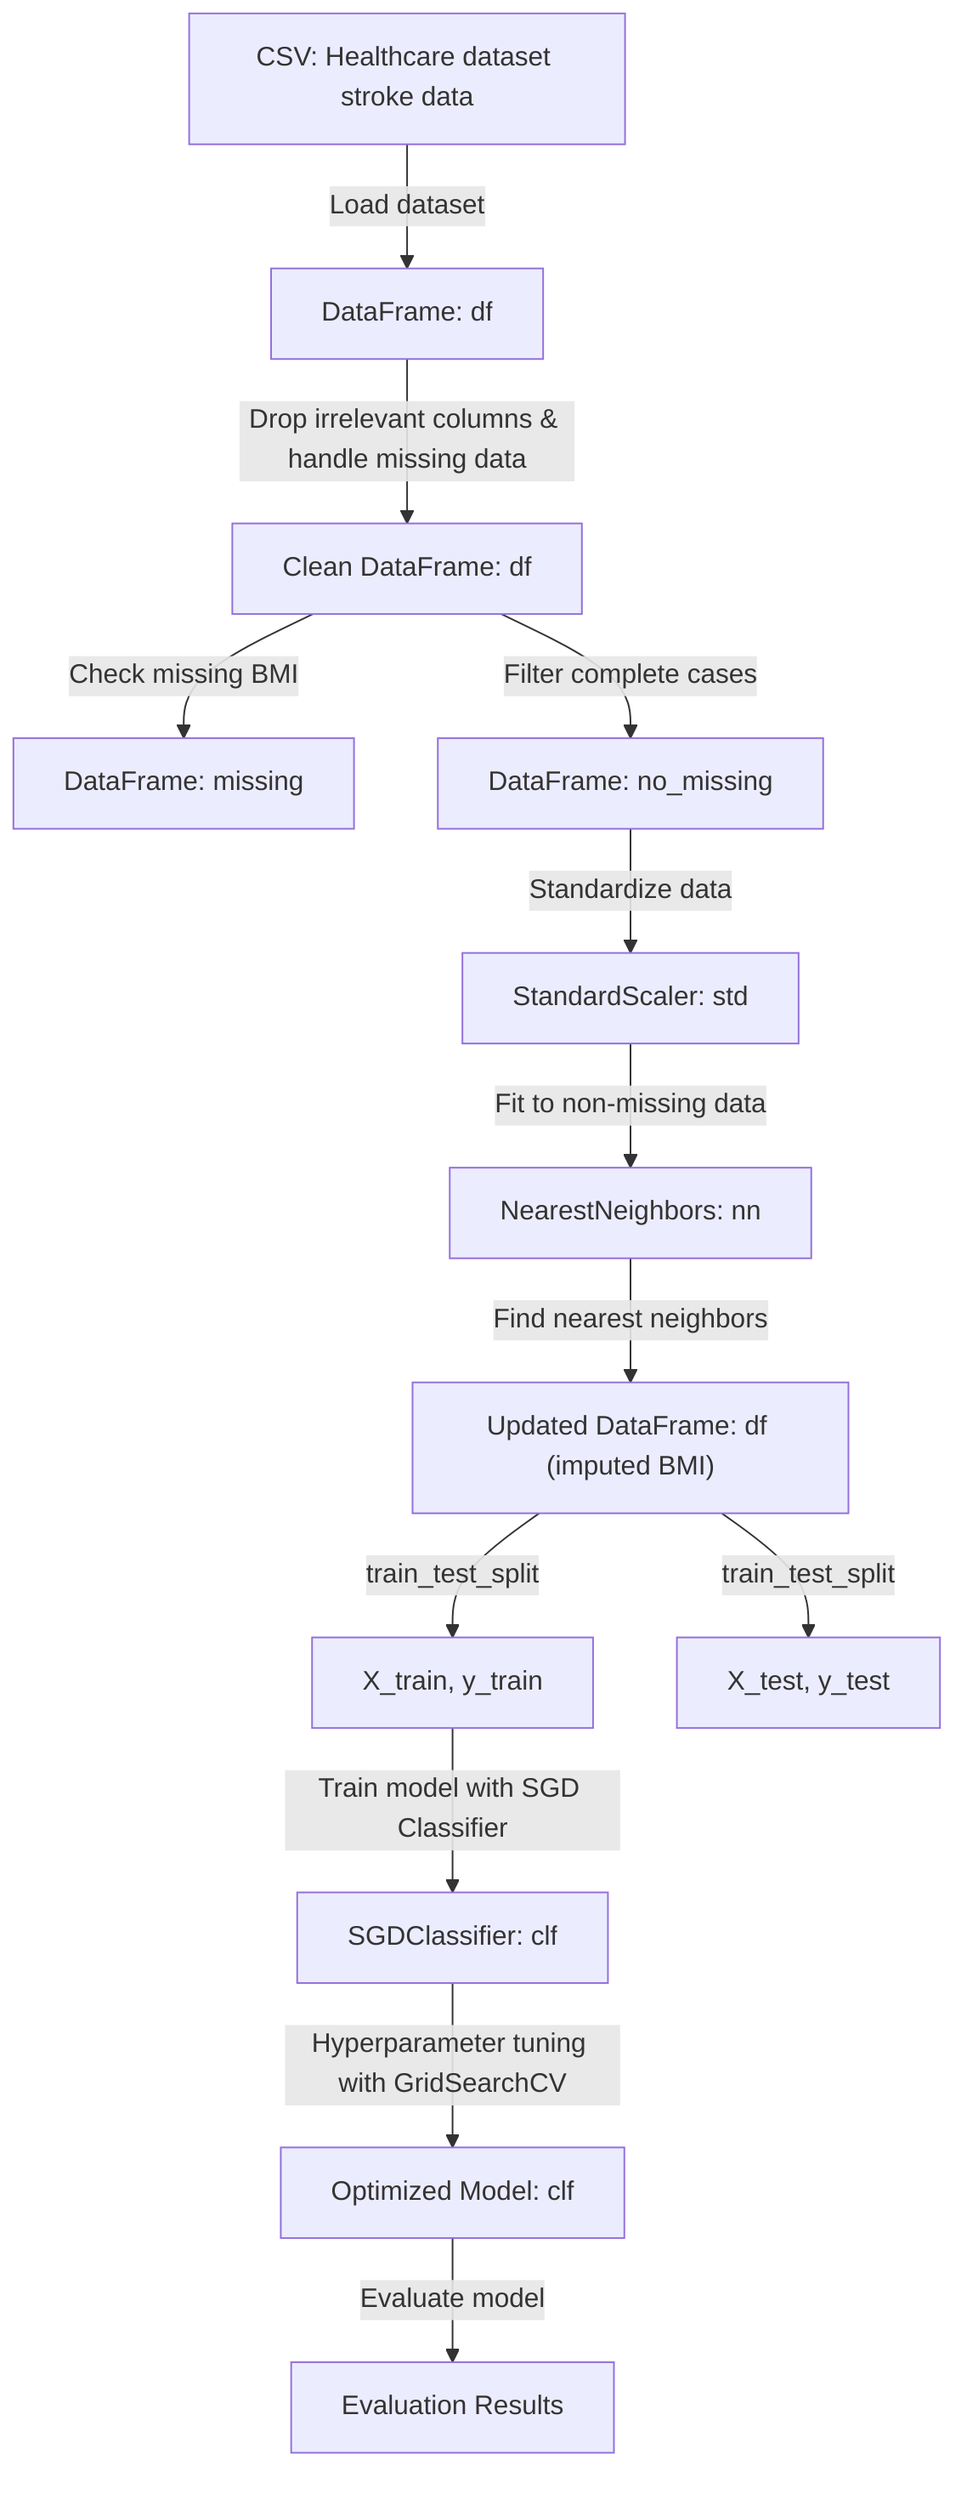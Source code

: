 flowchart TD
    %% Data source node
    A["CSV: Healthcare dataset stroke data"] -->|Load dataset| B["DataFrame: df"]
    
    %% Data cleaning and preprocessing
    B -->|Drop irrelevant columns & handle missing data| C["Clean DataFrame: df"]
    C -->|Check missing BMI| D["DataFrame: missing"]
    C -->|Filter complete cases| E["DataFrame: no_missing"]
    
    %% Generate groups and start imputation
    E -->|Standardize data| F["StandardScaler: std"]
    F -->|Fit to non-missing data| G["NearestNeighbors: nn"]
    G -->|Find nearest neighbors| H["Updated DataFrame: df (imputed BMI)"]
    
    %% Splitting the dataset
    H -->|train_test_split| I["X_train, y_train"]
    H -->|train_test_split| J["X_test, y_test"]
    
    %% Model training
    I -->|Train model with SGD Classifier| K["SGDClassifier: clf"]
    K -->|Hyperparameter tuning with GridSearchCV| L["Optimized Model: clf"]

    %% Model evaluation
    L -->|Evaluate model| M["Evaluation Results"]

    %% Comments about each node
    %% A: The original dataset containing health metrics and demographics.
    %% B: Load and store the dataset in a DataFrame for processing.
    %% C: Clean the dataset by removing unnecessary columns and handling missing values.
    %% D: Isolate records missing BMI for focused processing.
    %% E: Isolate complete records to form the basis for missing value prediction.
    %% F: Standardize features for normalized data processing.
    %% G: Prepare NN model to find closest complete records for BMI value estimation.
    %% H: The resulting DataFrame after imputing missing BMI values.
    %% I: Training dataset split for model fitting.
    %% J: Testing dataset split for model validation.
    %% K: Use Stochastic Gradient Descent for binary classification based on health data.
    %% L: Hyperparameter tuning to improve model performance using cross-validation.
    %% M: The final model diagnostics and performance measurement.